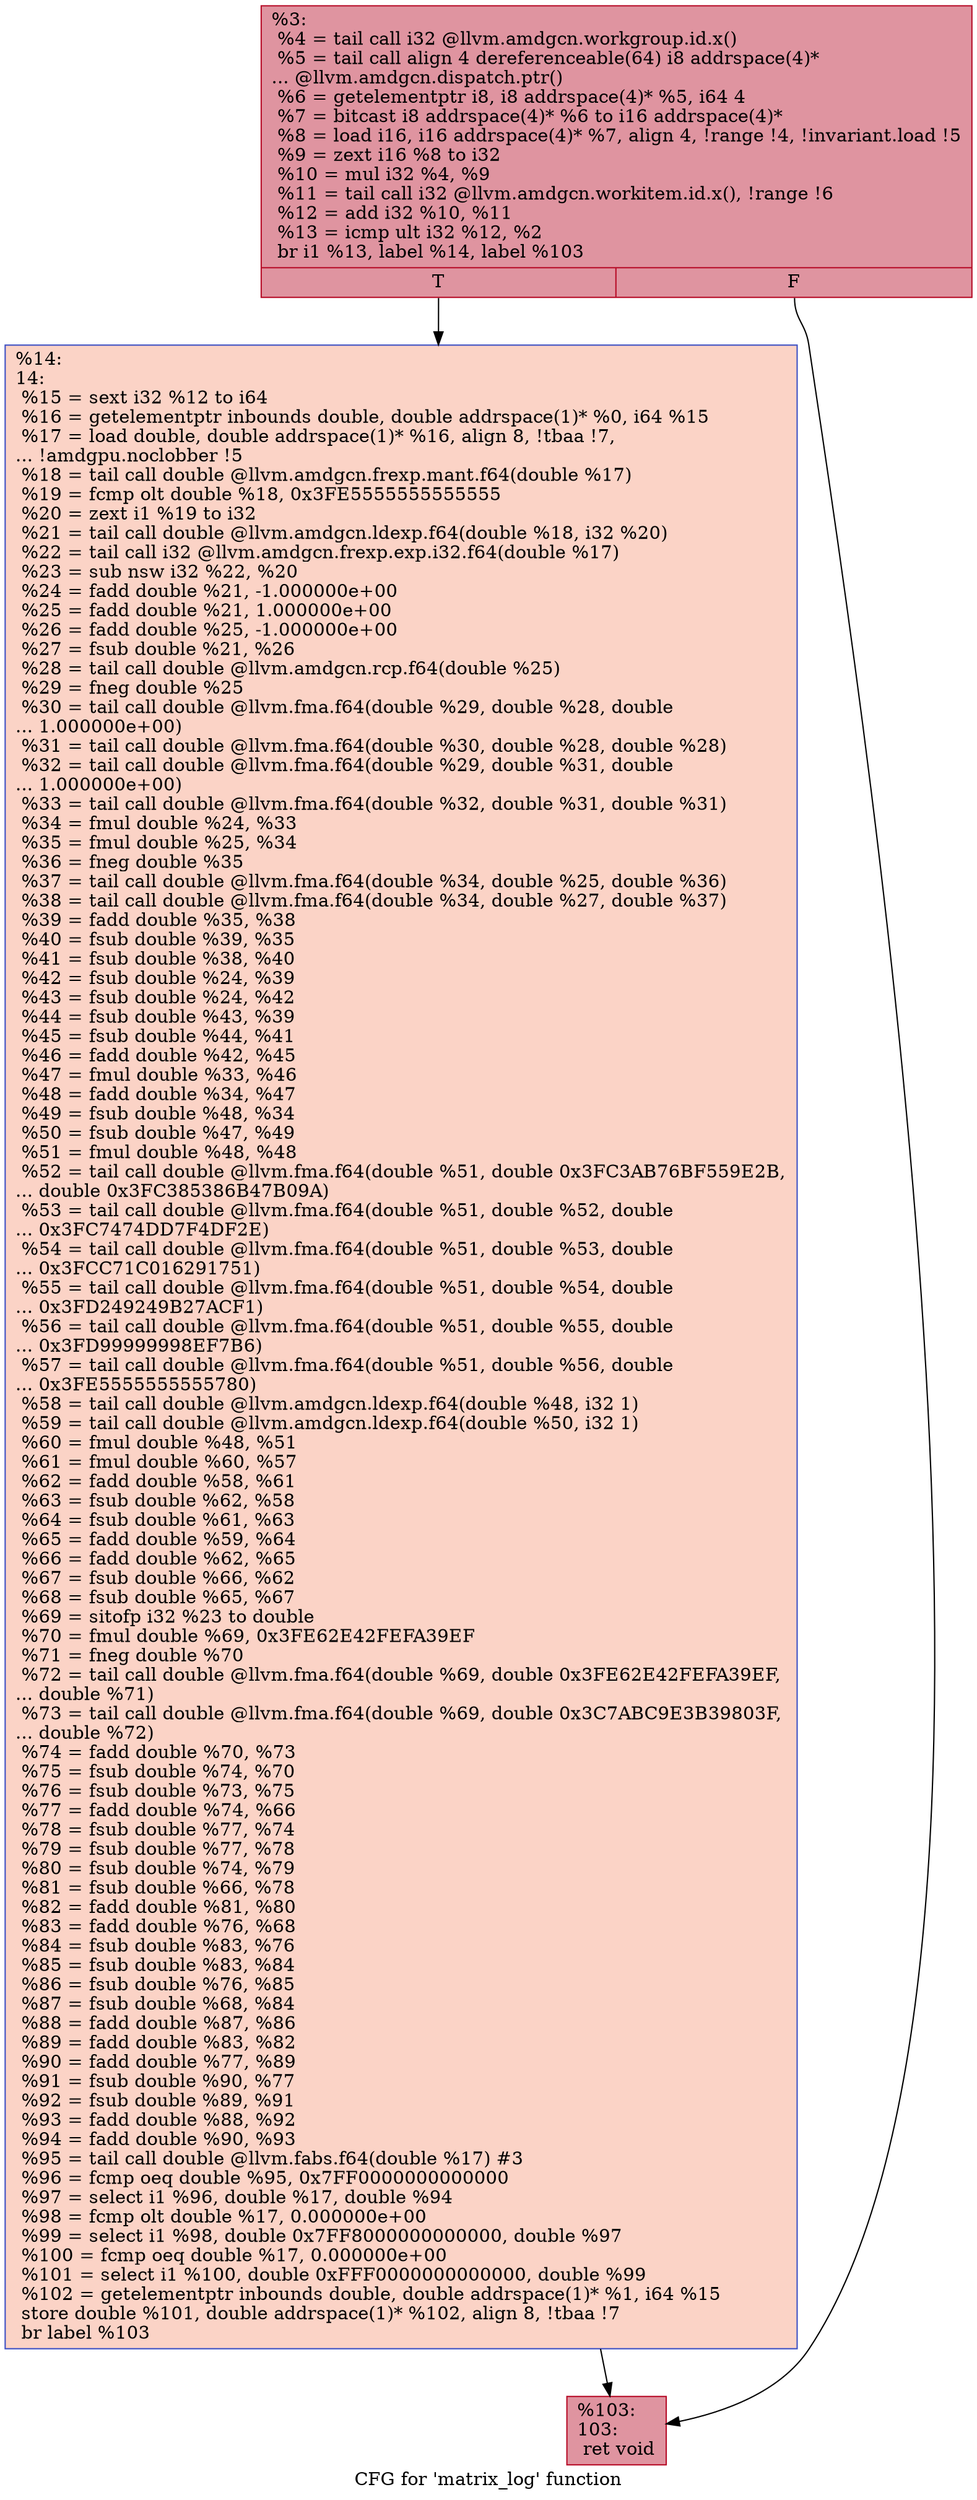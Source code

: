 digraph "CFG for 'matrix_log' function" {
	label="CFG for 'matrix_log' function";

	Node0x53b6200 [shape=record,color="#b70d28ff", style=filled, fillcolor="#b70d2870",label="{%3:\l  %4 = tail call i32 @llvm.amdgcn.workgroup.id.x()\l  %5 = tail call align 4 dereferenceable(64) i8 addrspace(4)*\l... @llvm.amdgcn.dispatch.ptr()\l  %6 = getelementptr i8, i8 addrspace(4)* %5, i64 4\l  %7 = bitcast i8 addrspace(4)* %6 to i16 addrspace(4)*\l  %8 = load i16, i16 addrspace(4)* %7, align 4, !range !4, !invariant.load !5\l  %9 = zext i16 %8 to i32\l  %10 = mul i32 %4, %9\l  %11 = tail call i32 @llvm.amdgcn.workitem.id.x(), !range !6\l  %12 = add i32 %10, %11\l  %13 = icmp ult i32 %12, %2\l  br i1 %13, label %14, label %103\l|{<s0>T|<s1>F}}"];
	Node0x53b6200:s0 -> Node0x53b8110;
	Node0x53b6200:s1 -> Node0x53b81a0;
	Node0x53b8110 [shape=record,color="#3d50c3ff", style=filled, fillcolor="#f59c7d70",label="{%14:\l14:                                               \l  %15 = sext i32 %12 to i64\l  %16 = getelementptr inbounds double, double addrspace(1)* %0, i64 %15\l  %17 = load double, double addrspace(1)* %16, align 8, !tbaa !7,\l... !amdgpu.noclobber !5\l  %18 = tail call double @llvm.amdgcn.frexp.mant.f64(double %17)\l  %19 = fcmp olt double %18, 0x3FE5555555555555\l  %20 = zext i1 %19 to i32\l  %21 = tail call double @llvm.amdgcn.ldexp.f64(double %18, i32 %20)\l  %22 = tail call i32 @llvm.amdgcn.frexp.exp.i32.f64(double %17)\l  %23 = sub nsw i32 %22, %20\l  %24 = fadd double %21, -1.000000e+00\l  %25 = fadd double %21, 1.000000e+00\l  %26 = fadd double %25, -1.000000e+00\l  %27 = fsub double %21, %26\l  %28 = tail call double @llvm.amdgcn.rcp.f64(double %25)\l  %29 = fneg double %25\l  %30 = tail call double @llvm.fma.f64(double %29, double %28, double\l... 1.000000e+00)\l  %31 = tail call double @llvm.fma.f64(double %30, double %28, double %28)\l  %32 = tail call double @llvm.fma.f64(double %29, double %31, double\l... 1.000000e+00)\l  %33 = tail call double @llvm.fma.f64(double %32, double %31, double %31)\l  %34 = fmul double %24, %33\l  %35 = fmul double %25, %34\l  %36 = fneg double %35\l  %37 = tail call double @llvm.fma.f64(double %34, double %25, double %36)\l  %38 = tail call double @llvm.fma.f64(double %34, double %27, double %37)\l  %39 = fadd double %35, %38\l  %40 = fsub double %39, %35\l  %41 = fsub double %38, %40\l  %42 = fsub double %24, %39\l  %43 = fsub double %24, %42\l  %44 = fsub double %43, %39\l  %45 = fsub double %44, %41\l  %46 = fadd double %42, %45\l  %47 = fmul double %33, %46\l  %48 = fadd double %34, %47\l  %49 = fsub double %48, %34\l  %50 = fsub double %47, %49\l  %51 = fmul double %48, %48\l  %52 = tail call double @llvm.fma.f64(double %51, double 0x3FC3AB76BF559E2B,\l... double 0x3FC385386B47B09A)\l  %53 = tail call double @llvm.fma.f64(double %51, double %52, double\l... 0x3FC7474DD7F4DF2E)\l  %54 = tail call double @llvm.fma.f64(double %51, double %53, double\l... 0x3FCC71C016291751)\l  %55 = tail call double @llvm.fma.f64(double %51, double %54, double\l... 0x3FD249249B27ACF1)\l  %56 = tail call double @llvm.fma.f64(double %51, double %55, double\l... 0x3FD99999998EF7B6)\l  %57 = tail call double @llvm.fma.f64(double %51, double %56, double\l... 0x3FE5555555555780)\l  %58 = tail call double @llvm.amdgcn.ldexp.f64(double %48, i32 1)\l  %59 = tail call double @llvm.amdgcn.ldexp.f64(double %50, i32 1)\l  %60 = fmul double %48, %51\l  %61 = fmul double %60, %57\l  %62 = fadd double %58, %61\l  %63 = fsub double %62, %58\l  %64 = fsub double %61, %63\l  %65 = fadd double %59, %64\l  %66 = fadd double %62, %65\l  %67 = fsub double %66, %62\l  %68 = fsub double %65, %67\l  %69 = sitofp i32 %23 to double\l  %70 = fmul double %69, 0x3FE62E42FEFA39EF\l  %71 = fneg double %70\l  %72 = tail call double @llvm.fma.f64(double %69, double 0x3FE62E42FEFA39EF,\l... double %71)\l  %73 = tail call double @llvm.fma.f64(double %69, double 0x3C7ABC9E3B39803F,\l... double %72)\l  %74 = fadd double %70, %73\l  %75 = fsub double %74, %70\l  %76 = fsub double %73, %75\l  %77 = fadd double %74, %66\l  %78 = fsub double %77, %74\l  %79 = fsub double %77, %78\l  %80 = fsub double %74, %79\l  %81 = fsub double %66, %78\l  %82 = fadd double %81, %80\l  %83 = fadd double %76, %68\l  %84 = fsub double %83, %76\l  %85 = fsub double %83, %84\l  %86 = fsub double %76, %85\l  %87 = fsub double %68, %84\l  %88 = fadd double %87, %86\l  %89 = fadd double %83, %82\l  %90 = fadd double %77, %89\l  %91 = fsub double %90, %77\l  %92 = fsub double %89, %91\l  %93 = fadd double %88, %92\l  %94 = fadd double %90, %93\l  %95 = tail call double @llvm.fabs.f64(double %17) #3\l  %96 = fcmp oeq double %95, 0x7FF0000000000000\l  %97 = select i1 %96, double %17, double %94\l  %98 = fcmp olt double %17, 0.000000e+00\l  %99 = select i1 %98, double 0x7FF8000000000000, double %97\l  %100 = fcmp oeq double %17, 0.000000e+00\l  %101 = select i1 %100, double 0xFFF0000000000000, double %99\l  %102 = getelementptr inbounds double, double addrspace(1)* %1, i64 %15\l  store double %101, double addrspace(1)* %102, align 8, !tbaa !7\l  br label %103\l}"];
	Node0x53b8110 -> Node0x53b81a0;
	Node0x53b81a0 [shape=record,color="#b70d28ff", style=filled, fillcolor="#b70d2870",label="{%103:\l103:                                              \l  ret void\l}"];
}
